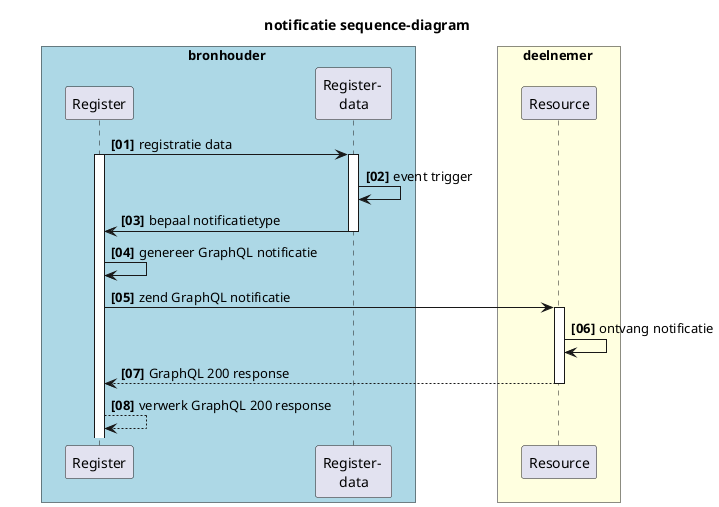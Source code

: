 @startuml rfc008-02-notificatie_sequence
  title notificatie sequence-diagram
  skinparam handwritten false
  skinparam participantpadding 20
  skinparam boxpadding 40
  autonumber "<b>[00]"
  box bronhouder #lightblue
  participant "Register" as bs
  participant "Register- \ndata" as rg
  end box

  box deelnemer #lightyellow
  participant "Resource" as dnp
  end box

    bs -> rg : registratie data
    activate rg
    activate bs
    rg -> rg: event trigger
    rg -> bs : bepaal notificatietype
    deactivate rg

    
    bs -> bs: genereer GraphQL notificatie
    bs -> dnp: zend GraphQL notificatie
    activate dnp
    dnp -> dnp: ontvang notificatie
    dnp --> bs: GraphQL 200 response
    deactivate dnp  
    bs --> bs: verwerk GraphQL 200 response

  @enduml